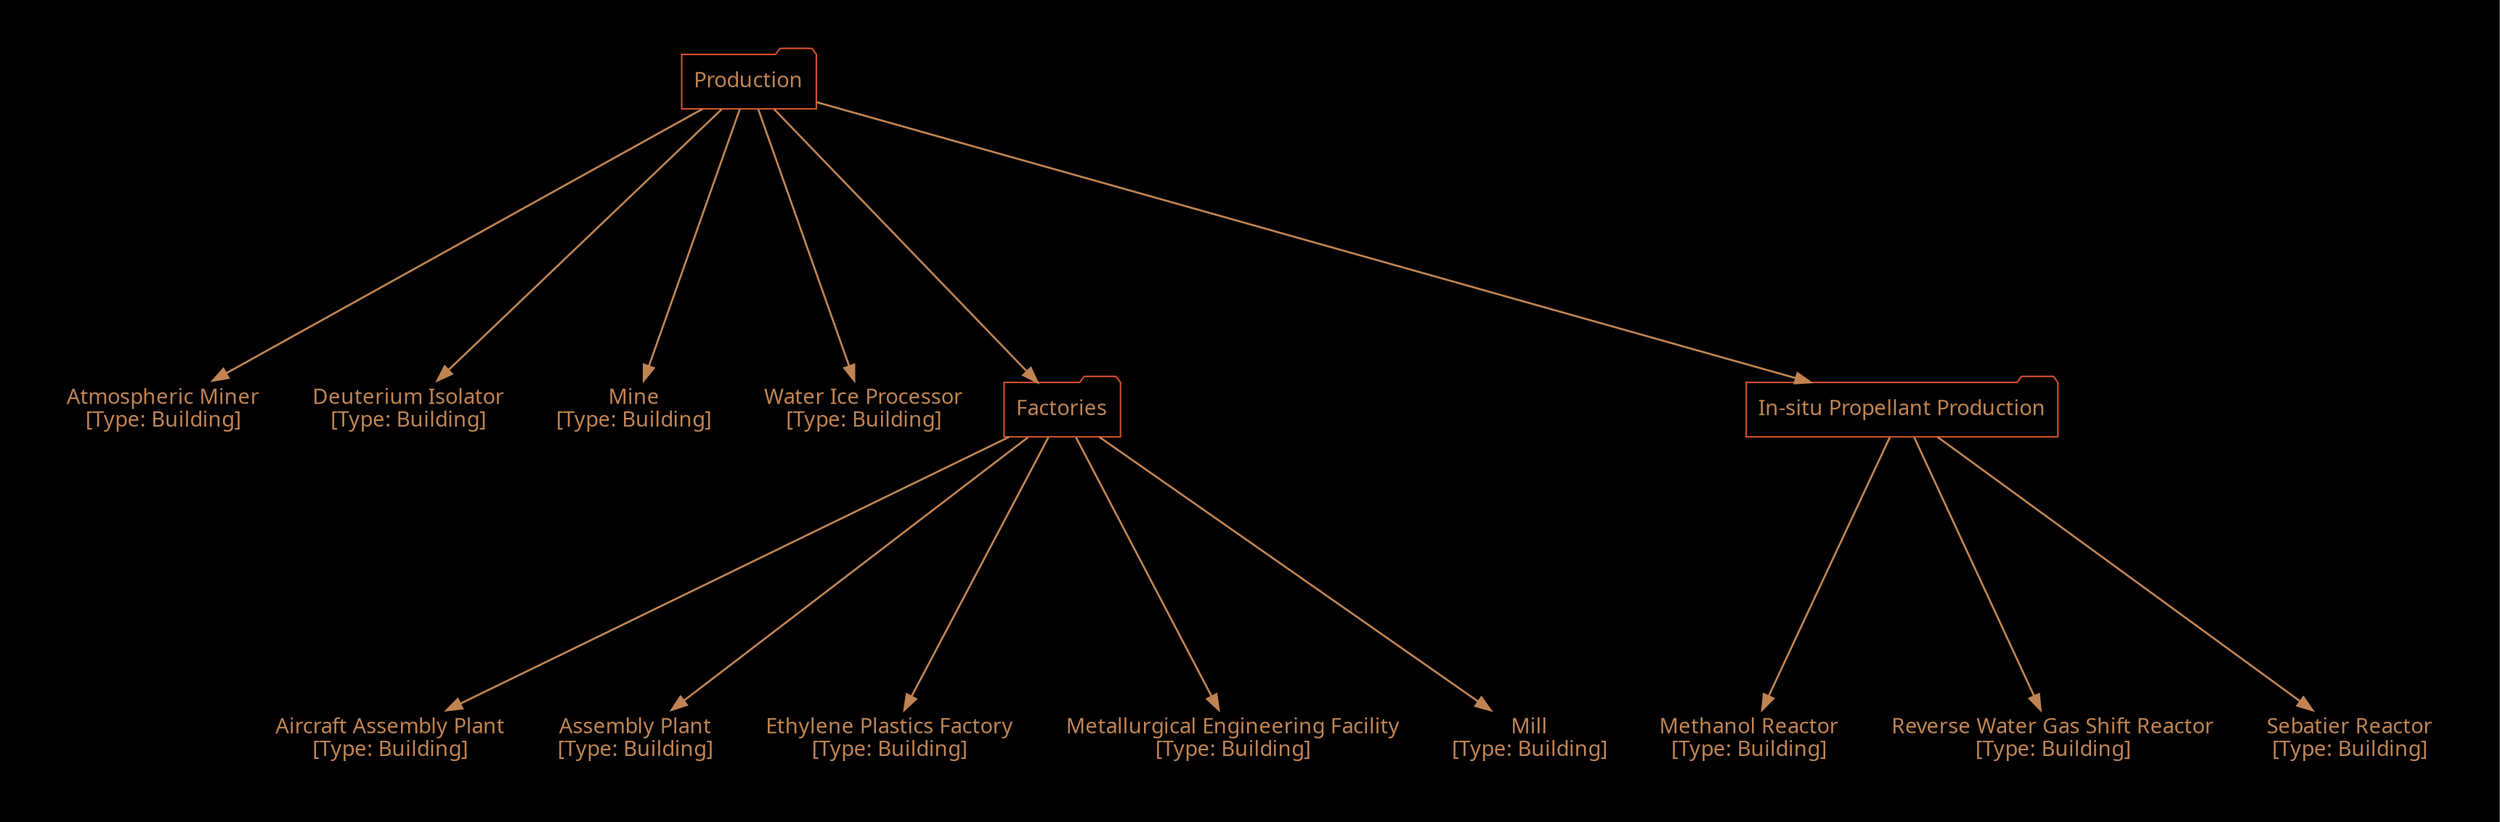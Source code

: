 /*
  This is part of the Avaneya Project Crew Handbook.
  Copyright (C) 2010, 2011, 2012
    Kshatra Corp.
  See the file License for copying conditions.
  
  To manually compile:
      $ sudo aptitude install graphviz
      $ twopi -Tpdf Units_User_Basic_Production.twopi.gv -o Units_User_Basic_Production.pdf
*/

digraph Units_User_Basic_Production
{
    // Graph attributes...
	bgcolor="black";
	margin="0";
	ratio="auto";
    ranksep="2.5";
    pad="0.5,0.5";
    compound="true";
    overlap="vpsc";
    root="Production";

	// Node attributes...
	node[color="#d3502dff"];
	node[fillcolor="gray10"];
    node[fontcolor="#c08453ff"];
    node[fontname="Ubuntu"];
    node[shape="none"]
	
	// Edge attributes...
	edge[color="#c08453ff"];
	edge[penwidth="1.3"];

    // Units...
    "Aircraft Assembly Plant"[label="Aircraft Assembly Plant\n[Type: Building]"];
    "Assembly Plant"[label="Assembly Plant\n[Type: Building]"];
    "Atmospheric Miner"[label="Atmospheric Miner\n[Type: Building]"];
    "Deuterium Isolator"[label="Deuterium Isolator\n[Type: Building]"];
    "Ethylene Plastics Factory"[label="Ethylene Plastics Factory\n[Type: Building]"];
    "Metallurgical Engineering Facility"[label="Metallurgical Engineering Facility\n[Type: Building]"]; // (needs CO from RWGS)
    "Methanol Reactor"[label="Methanol Reactor\n[Type: Building]"];
    "Mill"[label="Mill\n[Type: Building]"];
    "Mine"[label="Mine\n[Type: Building]"];
    "Reverse Water Gas Shift Reactor"[label="Reverse Water Gas Shift Reactor\n[Type: Building]"];
    "Sebatier Reactor"[label="Sebatier Reactor\n[Type: Building]"];
    "Water Ice Processor"[label="Water Ice Processor\n[Type: Building]"];

    // Categorical relations, but not build dependencies...
    "Production"[shape="folder"];
        "Factories"[shape="folder"];
        "Production" -> "Factories"[shape="folder"];
            "Factories" -> "Aircraft Assembly Plant";
            "Factories" -> "Assembly Plant";
            "Factories" -> "Ethylene Plastics Factory";
            "Factories" -> "Metallurgical Engineering Facility"; // (needs CO from RWGS)
            "Factories" -> "Mill";
        "In-situ Propellant Production"[shape="folder"];
        "Production" -> "In-situ Propellant Production";
            "In-situ Propellant Production" -> "Methanol Reactor";
            "In-situ Propellant Production" -> "Reverse Water Gas Shift Reactor";
            "In-situ Propellant Production" -> "Sebatier Reactor";
        "Production" -> "Atmospheric Miner";
        "Production" -> "Mine";
        "Production" -> "Deuterium Isolator";
        "Production" -> "Water Ice Processor";
}

